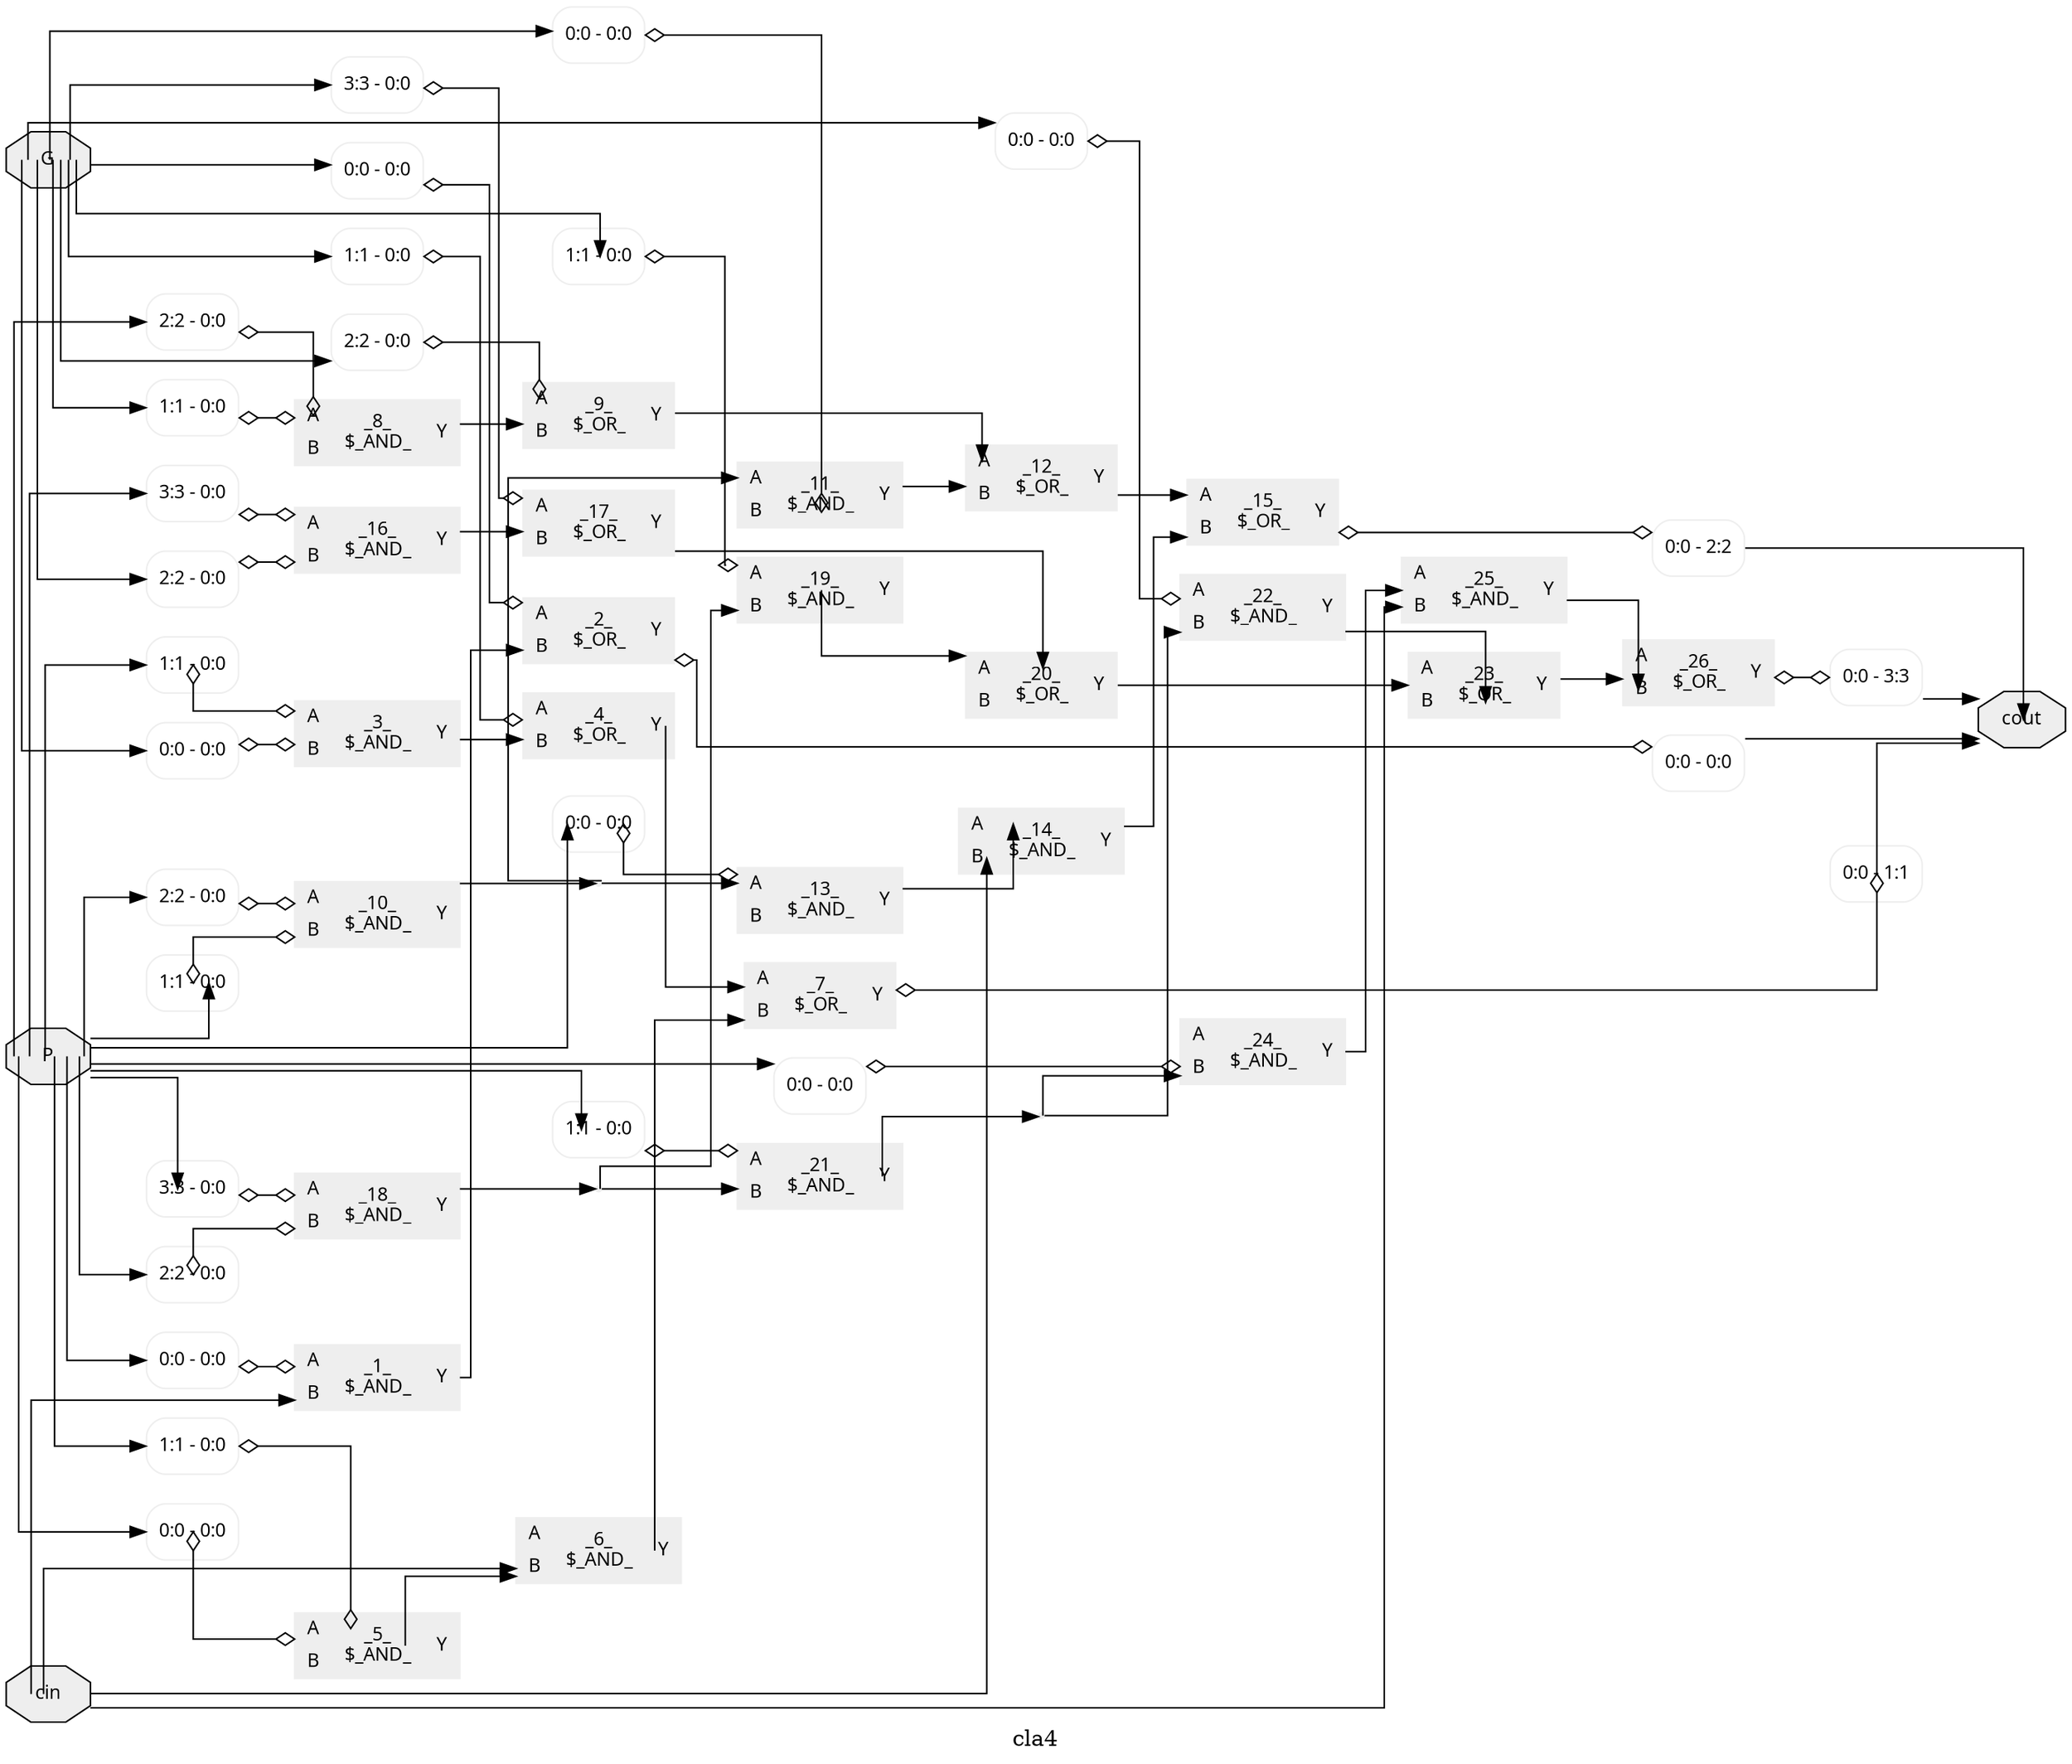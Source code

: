 digraph "cla4" {
ordering="in";
splines="ortho";
node [ fontname = Verdana, fontsize = 12 ]
node [ style = filled ] 
node [ fillcolor = "#EEEEEE" ] 
node [ color = "#EEEEEE" ]
edge [ color = "# 31CEF0" ]
ordering="in";
spline="otho";
node [ fontname = Verdana, fontsize = 12 ]
node [ style = filled ] 
node [ fillcolor = "#EEEEEE" ] 
node [ color = "#EEEEEE" ]
edge [ color = "# 31CEF0" ]
ordering="in";
spline="ortho";
node [ fontname = Verdana, fontsize = 12 ]
node [ style = filled ] 
node [ fillcolor = "#EEEEEE" ] 
node [ color = "#EEEEEE" ]
edge [ color = "# 31CEF0" ]
ordering="in";
spline="ortho";
node [ fontname = Verdana, fontsize = 12 ]
node [ style = filled ] 
node [ fillcolor = "#EEEEEE" ] 
node [ color = "#EEEEEE" ]
edge [ color = "# 31CEF0" ]
ordering="in";
spline="ortho";
node [ fontname = Verdana, fontsize = 12 ]
node [ style = filled ] 
node [ fillcolor = "#EEEEEE" ] 
node [ color = "#EEEEEE" ]
edge [ color = "# 31CEF0" ]
label="cla4";
rankdir="LR";
remincross=true;
n23 [ shape=octagon, label="G", color="black", fontcolor="black" ];
n24 [ shape=octagon, label="P", color="black", fontcolor="black" ];
n25 [ shape=octagon, label="cin", color="black", fontcolor="black" ];
n26 [ shape=octagon, label="cout", color="black", fontcolor="black" ];
{ rank="source"; n23; n24; n25;}
{ rank="sink"; n26;}
c30 [ shape=record, label="{{<p27> A|<p28> B}|_1_\n$_AND_|{<p29> Y}}" ];
x0 [ shape=record, style=rounded, label="<s0> 0:0 - 0:0 " ];
x0:e -> c30:p27:w [arrowhead=odiamond, arrowtail=odiamond, dir=both, color="black", label=""];
c31 [ shape=record, label="{{<p27> A|<p28> B}|_2_\n$_OR_|{<p29> Y}}" ];
x1 [ shape=record, style=rounded, label="<s0> 0:0 - 0:0 " ];
x1:e -> c31:p27:w [arrowhead=odiamond, arrowtail=odiamond, dir=both, color="black", label=""];
x2 [ shape=record, style=rounded, label="<s0> 0:0 - 0:0 " ];
c31:p29:e -> x2:w [arrowhead=odiamond, arrowtail=odiamond, dir=both, color="black", label=""];
c32 [ shape=record, label="{{<p27> A|<p28> B}|_3_\n$_AND_|{<p29> Y}}" ];
x3 [ shape=record, style=rounded, label="<s0> 1:1 - 0:0 " ];
x3:e -> c32:p27:w [arrowhead=odiamond, arrowtail=odiamond, dir=both, color="black", label=""];
x4 [ shape=record, style=rounded, label="<s0> 0:0 - 0:0 " ];
x4:e -> c32:p28:w [arrowhead=odiamond, arrowtail=odiamond, dir=both, color="black", label=""];
c33 [ shape=record, label="{{<p27> A|<p28> B}|_4_\n$_OR_|{<p29> Y}}" ];
x5 [ shape=record, style=rounded, label="<s0> 1:1 - 0:0 " ];
x5:e -> c33:p27:w [arrowhead=odiamond, arrowtail=odiamond, dir=both, color="black", label=""];
c34 [ shape=record, label="{{<p27> A|<p28> B}|_5_\n$_AND_|{<p29> Y}}" ];
x6 [ shape=record, style=rounded, label="<s0> 1:1 - 0:0 " ];
x6:e -> c34:p27:w [arrowhead=odiamond, arrowtail=odiamond, dir=both, color="black", label=""];
x7 [ shape=record, style=rounded, label="<s0> 0:0 - 0:0 " ];
x7:e -> c34:p28:w [arrowhead=odiamond, arrowtail=odiamond, dir=both, color="black", label=""];
c35 [ shape=record, label="{{<p27> A|<p28> B}|_6_\n$_AND_|{<p29> Y}}" ];
c36 [ shape=record, label="{{<p27> A|<p28> B}|_7_\n$_OR_|{<p29> Y}}" ];
x8 [ shape=record, style=rounded, label="<s0> 0:0 - 1:1 " ];
c36:p29:e -> x8:w [arrowhead=odiamond, arrowtail=odiamond, dir=both, color="black", label=""];
c37 [ shape=record, label="{{<p27> A|<p28> B}|_8_\n$_AND_|{<p29> Y}}" ];
x9 [ shape=record, style=rounded, label="<s0> 2:2 - 0:0 " ];
x9:e -> c37:p27:w [arrowhead=odiamond, arrowtail=odiamond, dir=both, color="black", label=""];
x10 [ shape=record, style=rounded, label="<s0> 1:1 - 0:0 " ];
x10:e -> c37:p28:w [arrowhead=odiamond, arrowtail=odiamond, dir=both, color="black", label=""];
c38 [ shape=record, label="{{<p27> A|<p28> B}|_9_\n$_OR_|{<p29> Y}}" ];
x11 [ shape=record, style=rounded, label="<s0> 2:2 - 0:0 " ];
x11:e -> c38:p27:w [arrowhead=odiamond, arrowtail=odiamond, dir=both, color="black", label=""];
c39 [ shape=record, label="{{<p27> A|<p28> B}|_10_\n$_AND_|{<p29> Y}}" ];
x12 [ shape=record, style=rounded, label="<s0> 2:2 - 0:0 " ];
x12:e -> c39:p27:w [arrowhead=odiamond, arrowtail=odiamond, dir=both, color="black", label=""];
x13 [ shape=record, style=rounded, label="<s0> 1:1 - 0:0 " ];
x13:e -> c39:p28:w [arrowhead=odiamond, arrowtail=odiamond, dir=both, color="black", label=""];
c40 [ shape=record, label="{{<p27> A|<p28> B}|_11_\n$_AND_|{<p29> Y}}" ];
x14 [ shape=record, style=rounded, label="<s0> 0:0 - 0:0 " ];
x14:e -> c40:p28:w [arrowhead=odiamond, arrowtail=odiamond, dir=both, color="black", label=""];
c41 [ shape=record, label="{{<p27> A|<p28> B}|_12_\n$_OR_|{<p29> Y}}" ];
c42 [ shape=record, label="{{<p27> A|<p28> B}|_13_\n$_AND_|{<p29> Y}}" ];
x15 [ shape=record, style=rounded, label="<s0> 0:0 - 0:0 " ];
x15:e -> c42:p28:w [arrowhead=odiamond, arrowtail=odiamond, dir=both, color="black", label=""];
c43 [ shape=record, label="{{<p27> A|<p28> B}|_14_\n$_AND_|{<p29> Y}}" ];
c44 [ shape=record, label="{{<p27> A|<p28> B}|_15_\n$_OR_|{<p29> Y}}" ];
x16 [ shape=record, style=rounded, label="<s0> 0:0 - 2:2 " ];
c44:p29:e -> x16:w [arrowhead=odiamond, arrowtail=odiamond, dir=both, color="black", label=""];
c45 [ shape=record, label="{{<p27> A|<p28> B}|_16_\n$_AND_|{<p29> Y}}" ];
x17 [ shape=record, style=rounded, label="<s0> 3:3 - 0:0 " ];
x17:e -> c45:p27:w [arrowhead=odiamond, arrowtail=odiamond, dir=both, color="black", label=""];
x18 [ shape=record, style=rounded, label="<s0> 2:2 - 0:0 " ];
x18:e -> c45:p28:w [arrowhead=odiamond, arrowtail=odiamond, dir=both, color="black", label=""];
c46 [ shape=record, label="{{<p27> A|<p28> B}|_17_\n$_OR_|{<p29> Y}}" ];
x19 [ shape=record, style=rounded, label="<s0> 3:3 - 0:0 " ];
x19:e -> c46:p27:w [arrowhead=odiamond, arrowtail=odiamond, dir=both, color="black", label=""];
c47 [ shape=record, label="{{<p27> A|<p28> B}|_18_\n$_AND_|{<p29> Y}}" ];
x20 [ shape=record, style=rounded, label="<s0> 3:3 - 0:0 " ];
x20:e -> c47:p27:w [arrowhead=odiamond, arrowtail=odiamond, dir=both, color="black", label=""];
x21 [ shape=record, style=rounded, label="<s0> 2:2 - 0:0 " ];
x21:e -> c47:p28:w [arrowhead=odiamond, arrowtail=odiamond, dir=both, color="black", label=""];
c48 [ shape=record, label="{{<p27> A|<p28> B}|_19_\n$_AND_|{<p29> Y}}" ];
x22 [ shape=record, style=rounded, label="<s0> 1:1 - 0:0 " ];
x22:e -> c48:p28:w [arrowhead=odiamond, arrowtail=odiamond, dir=both, color="black", label=""];
c49 [ shape=record, label="{{<p27> A|<p28> B}|_20_\n$_OR_|{<p29> Y}}" ];
c50 [ shape=record, label="{{<p27> A|<p28> B}|_21_\n$_AND_|{<p29> Y}}" ];
x23 [ shape=record, style=rounded, label="<s0> 1:1 - 0:0 " ];
x23:e -> c50:p28:w [arrowhead=odiamond, arrowtail=odiamond, dir=both, color="black", label=""];
c51 [ shape=record, label="{{<p27> A|<p28> B}|_22_\n$_AND_|{<p29> Y}}" ];
x24 [ shape=record, style=rounded, label="<s0> 0:0 - 0:0 " ];
x24:e -> c51:p28:w [arrowhead=odiamond, arrowtail=odiamond, dir=both, color="black", label=""];
c52 [ shape=record, label="{{<p27> A|<p28> B}|_23_\n$_OR_|{<p29> Y}}" ];
c53 [ shape=record, label="{{<p27> A|<p28> B}|_24_\n$_AND_|{<p29> Y}}" ];
x25 [ shape=record, style=rounded, label="<s0> 0:0 - 0:0 " ];
x25:e -> c53:p28:w [arrowhead=odiamond, arrowtail=odiamond, dir=both, color="black", label=""];
c54 [ shape=record, label="{{<p27> A|<p28> B}|_25_\n$_AND_|{<p29> Y}}" ];
c55 [ shape=record, label="{{<p27> A|<p28> B}|_26_\n$_OR_|{<p29> Y}}" ];
x26 [ shape=record, style=rounded, label="<s0> 0:0 - 3:3 " ];
c55:p29:e -> x26:w [arrowhead=odiamond, arrowtail=odiamond, dir=both, color="black", label=""];
c30:p29:e -> c31:p28:w [color="black", label=""];
c45:p29:e -> c46:p28:w [color="black", label=""];
n11 [ shape=point ];
c47:p29:e -> n11:w [color="black", label=""];
n11:e -> c48:p27:w [color="black", label=""];
n11:e -> c50:p27:w [color="black", label=""];
c48:p29:e -> c49:p28:w [color="black", label=""];
n13 [ shape=point ];
c50:p29:e -> n13:w [color="black", label=""];
n13:e -> c51:p27:w [color="black", label=""];
n13:e -> c53:p27:w [color="black", label=""];
c51:p29:e -> c52:p28:w [color="black", label=""];
c53:p29:e -> c54:p27:w [color="black", label=""];
c54:p29:e -> c55:p28:w [color="black", label=""];
c33:p29:e -> c36:p27:w [color="black", label=""];
c38:p29:e -> c41:p27:w [color="black", label=""];
c41:p29:e -> c44:p27:w [color="black", label=""];
c32:p29:e -> c33:p28:w [color="black", label=""];
c46:p29:e -> c49:p27:w [color="black", label=""];
c49:p29:e -> c52:p27:w [color="black", label=""];
c52:p29:e -> c55:p27:w [color="black", label=""];
n23:e -> x10:s0:w [color="black", label=""];
n23:e -> x11:s0:w [color="black", label=""];
n23:e -> x14:s0:w [color="black", label=""];
n23:e -> x18:s0:w [color="black", label=""];
n23:e -> x19:s0:w [color="black", label=""];
n23:e -> x1:s0:w [color="black", label=""];
n23:e -> x22:s0:w [color="black", label=""];
n23:e -> x24:s0:w [color="black", label=""];
n23:e -> x4:s0:w [color="black", label=""];
n23:e -> x5:s0:w [color="black", label=""];
n24:e -> x0:s0:w [color="black", label=""];
n24:e -> x12:s0:w [color="black", label=""];
n24:e -> x13:s0:w [color="black", label=""];
n24:e -> x15:s0:w [color="black", label=""];
n24:e -> x17:s0:w [color="black", label=""];
n24:e -> x20:s0:w [color="black", label=""];
n24:e -> x21:s0:w [color="black", label=""];
n24:e -> x23:s0:w [color="black", label=""];
n24:e -> x25:s0:w [color="black", label=""];
n24:e -> x3:s0:w [color="black", label=""];
n24:e -> x6:s0:w [color="black", label=""];
n24:e -> x7:s0:w [color="black", label=""];
n24:e -> x9:s0:w [color="black", label=""];
n25:e -> c30:p28:w [color="black", label=""];
n25:e -> c35:p28:w [color="black", label=""];
n25:e -> c43:p28:w [color="black", label=""];
n25:e -> c54:p28:w [color="black", label=""];
x16:s0:e -> n26:w [color="black", label=""];
x26:s0:e -> n26:w [color="black", label=""];
x2:s0:e -> n26:w [color="black", label=""];
x8:s0:e -> n26:w [color="black", label=""];
c34:p29:e -> c35:p27:w [color="black", label=""];
c35:p29:e -> c36:p28:w [color="black", label=""];
c37:p29:e -> c38:p28:w [color="black", label=""];
n6 [ shape=point ];
c39:p29:e -> n6:w [color="black", label=""];
n6:e -> c40:p27:w [color="black", label=""];
n6:e -> c42:p27:w [color="black", label=""];
c40:p29:e -> c41:p28:w [color="black", label=""];
c42:p29:e -> c43:p27:w [color="black", label=""];
c43:p29:e -> c44:p28:w [color="black", label=""];
}
